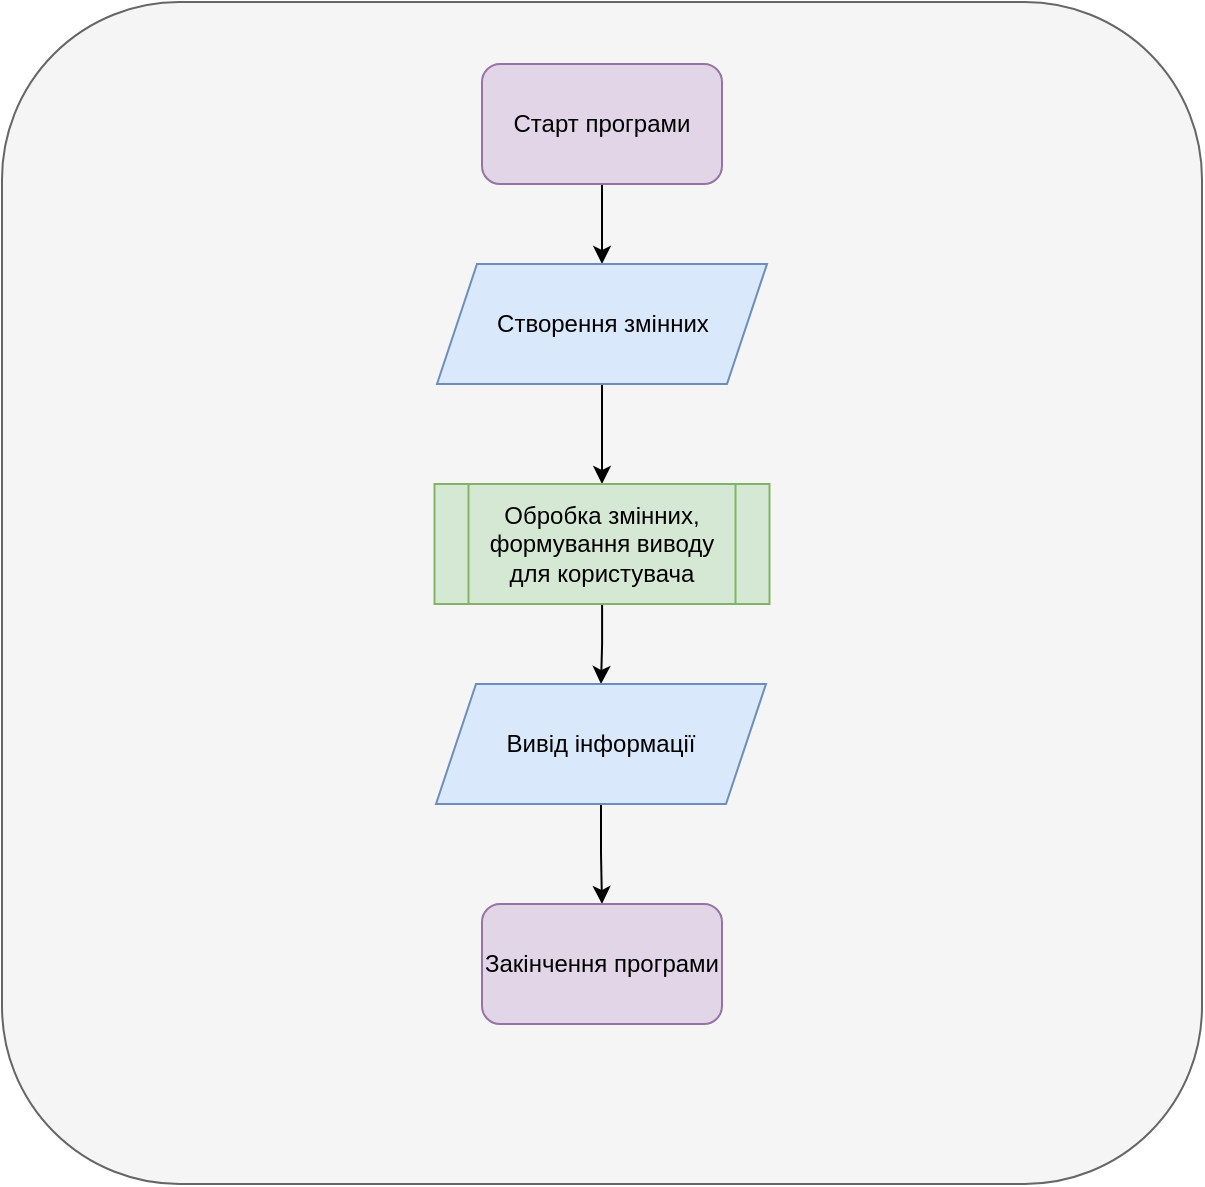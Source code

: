 <mxfile version="22.1.11" type="device">
  <diagram name="Page-1" id="ylkDOZsanTrgz_iz2Aqw">
    <mxGraphModel dx="1556" dy="1008" grid="1" gridSize="10" guides="1" tooltips="1" connect="1" arrows="1" fold="1" page="1" pageScale="1" pageWidth="1169" pageHeight="827" math="0" shadow="0">
      <root>
        <mxCell id="0" />
        <mxCell id="1" parent="0" />
        <mxCell id="wlOGLorBwKmZKCbEeGSE-1" value="" style="rounded=1;whiteSpace=wrap;html=1;fillColor=#f5f5f5;fontColor=#333333;strokeColor=#666666;" parent="1" vertex="1">
          <mxGeometry x="285" y="159" width="600" height="591" as="geometry" />
        </mxCell>
        <mxCell id="qDykL3kI79t8NBIaz4Cl-6" style="edgeStyle=orthogonalEdgeStyle;rounded=0;orthogonalLoop=1;jettySize=auto;html=1;" edge="1" parent="1" source="mfw4JAerFcG8sjm6Lxbl-2" target="qDykL3kI79t8NBIaz4Cl-2">
          <mxGeometry relative="1" as="geometry" />
        </mxCell>
        <mxCell id="mfw4JAerFcG8sjm6Lxbl-2" value="Старт програми" style="rounded=1;whiteSpace=wrap;html=1;fillColor=#e1d5e7;strokeColor=#9673a6;" parent="1" vertex="1">
          <mxGeometry x="525" y="190" width="120" height="60" as="geometry" />
        </mxCell>
        <mxCell id="mfw4JAerFcG8sjm6Lxbl-16" style="edgeStyle=orthogonalEdgeStyle;rounded=0;orthogonalLoop=1;jettySize=auto;html=1;entryX=0.5;entryY=0;entryDx=0;entryDy=0;" parent="1" source="mfw4JAerFcG8sjm6Lxbl-3" edge="1">
          <mxGeometry relative="1" as="geometry">
            <mxPoint x="400" y="489" as="targetPoint" />
          </mxGeometry>
        </mxCell>
        <mxCell id="mfw4JAerFcG8sjm6Lxbl-14" style="edgeStyle=orthogonalEdgeStyle;rounded=0;orthogonalLoop=1;jettySize=auto;html=1;exitX=0.5;exitY=1;exitDx=0;exitDy=0;entryX=0.5;entryY=0;entryDx=0;entryDy=0;" parent="1" source="mfw4JAerFcG8sjm6Lxbl-4" edge="1">
          <mxGeometry relative="1" as="geometry">
            <mxPoint x="575" y="489" as="targetPoint" />
          </mxGeometry>
        </mxCell>
        <mxCell id="mfw4JAerFcG8sjm6Lxbl-15" style="edgeStyle=orthogonalEdgeStyle;rounded=0;orthogonalLoop=1;jettySize=auto;html=1;" parent="1" source="mfw4JAerFcG8sjm6Lxbl-5" edge="1">
          <mxGeometry relative="1" as="geometry">
            <mxPoint x="747.5" y="489" as="targetPoint" />
          </mxGeometry>
        </mxCell>
        <mxCell id="qDykL3kI79t8NBIaz4Cl-7" style="edgeStyle=orthogonalEdgeStyle;rounded=0;orthogonalLoop=1;jettySize=auto;html=1;entryX=0.5;entryY=0;entryDx=0;entryDy=0;" edge="1" parent="1" source="qDykL3kI79t8NBIaz4Cl-2" target="qDykL3kI79t8NBIaz4Cl-3">
          <mxGeometry relative="1" as="geometry" />
        </mxCell>
        <mxCell id="qDykL3kI79t8NBIaz4Cl-2" value="Створення змінних" style="shape=parallelogram;perimeter=parallelogramPerimeter;whiteSpace=wrap;html=1;fixedSize=1;fillColor=#dae8fc;strokeColor=#6c8ebf;" vertex="1" parent="1">
          <mxGeometry x="502.5" y="290" width="165" height="60" as="geometry" />
        </mxCell>
        <mxCell id="qDykL3kI79t8NBIaz4Cl-8" style="edgeStyle=orthogonalEdgeStyle;rounded=0;orthogonalLoop=1;jettySize=auto;html=1;entryX=0.5;entryY=0;entryDx=0;entryDy=0;" edge="1" parent="1" source="qDykL3kI79t8NBIaz4Cl-3" target="qDykL3kI79t8NBIaz4Cl-4">
          <mxGeometry relative="1" as="geometry" />
        </mxCell>
        <mxCell id="qDykL3kI79t8NBIaz4Cl-3" value="Обробка змінних, формування виводу для користувача" style="shape=process;whiteSpace=wrap;html=1;backgroundOutline=1;fillColor=#d5e8d4;strokeColor=#82b366;" vertex="1" parent="1">
          <mxGeometry x="501.25" y="400" width="167.5" height="60" as="geometry" />
        </mxCell>
        <mxCell id="qDykL3kI79t8NBIaz4Cl-9" style="edgeStyle=orthogonalEdgeStyle;rounded=0;orthogonalLoop=1;jettySize=auto;html=1;" edge="1" parent="1" source="qDykL3kI79t8NBIaz4Cl-4" target="qDykL3kI79t8NBIaz4Cl-5">
          <mxGeometry relative="1" as="geometry" />
        </mxCell>
        <mxCell id="qDykL3kI79t8NBIaz4Cl-4" value="Вивід інформації" style="shape=parallelogram;perimeter=parallelogramPerimeter;whiteSpace=wrap;html=1;fixedSize=1;fillColor=#dae8fc;strokeColor=#6c8ebf;" vertex="1" parent="1">
          <mxGeometry x="502" y="500" width="165" height="60" as="geometry" />
        </mxCell>
        <mxCell id="qDykL3kI79t8NBIaz4Cl-5" value="Закінчення програми" style="rounded=1;whiteSpace=wrap;html=1;fillColor=#e1d5e7;strokeColor=#9673a6;" vertex="1" parent="1">
          <mxGeometry x="525" y="610" width="120" height="60" as="geometry" />
        </mxCell>
      </root>
    </mxGraphModel>
  </diagram>
</mxfile>
